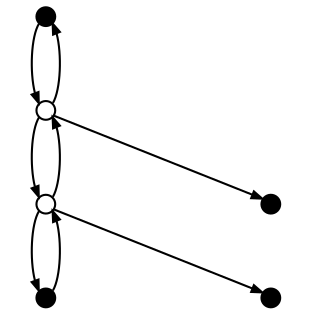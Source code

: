digraph G {
	ratio=1;
	center = true;
	edge [arrowsize=.5, weight=.1, fontsize=8];
	node [label="",shape=circle,height=0.12,width=0.12,fontsize=1];
	a->b;
	b->a;
	b->c;
	c->b;
	c->d;
	d->c;
	b->e;
	c->f;
	
	a [color="black", style=filled];
	d [color="black", style=filled];
	e [color="black", style=filled];
	f [color="black", style=filled];

}